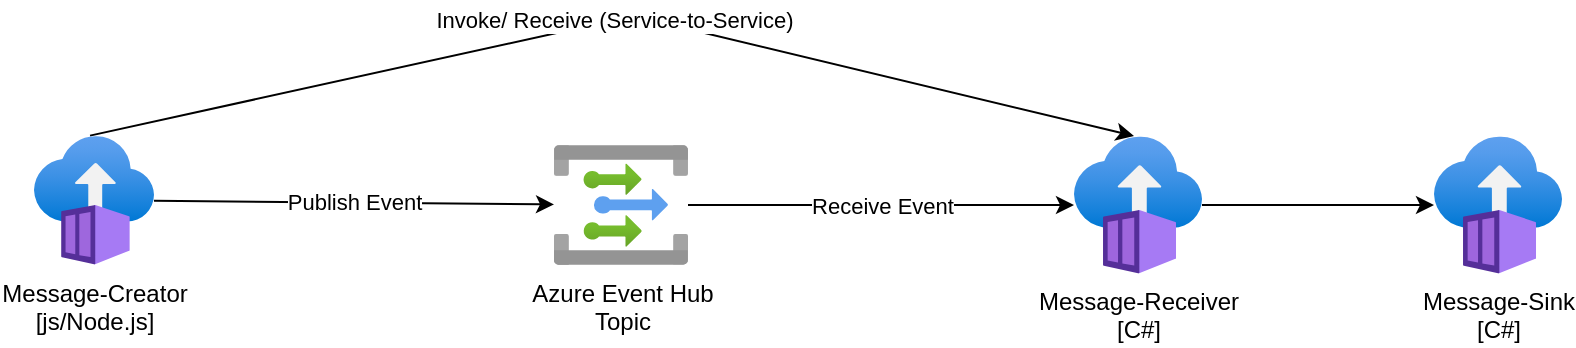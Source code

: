 <mxfile>
    <diagram id="l_3EztwkF13Zctmzr-sn" name="Page-1">
        <mxGraphModel dx="1135" dy="421" grid="1" gridSize="10" guides="1" tooltips="1" connect="1" arrows="1" fold="1" page="1" pageScale="1" pageWidth="827" pageHeight="1169" math="0" shadow="0">
            <root>
                <mxCell id="0"/>
                <mxCell id="1" parent="0"/>
                <mxCell id="18" value="" style="edgeStyle=none;html=1;" edge="1" parent="1" source="2" target="17">
                    <mxGeometry relative="1" as="geometry"/>
                </mxCell>
                <mxCell id="2" value="Message-Receiver&lt;br&gt;[C#]" style="aspect=fixed;html=1;points=[];align=center;image;fontSize=12;image=img/lib/azure2/containers/Container_Instances.svg;" parent="1" vertex="1">
                    <mxGeometry x="560" y="280" width="64" height="69" as="geometry"/>
                </mxCell>
                <mxCell id="8" value="Publish Event" style="edgeStyle=none;html=1;" parent="1" source="4" target="7" edge="1">
                    <mxGeometry relative="1" as="geometry"/>
                </mxCell>
                <mxCell id="14" value="Invoke/ Receive (Service-to-Service)" style="edgeStyle=none;html=1;exitX=0.467;exitY=0;exitDx=0;exitDy=0;exitPerimeter=0;" parent="1" source="4" edge="1">
                    <mxGeometry relative="1" as="geometry">
                        <mxPoint x="590" y="280" as="targetPoint"/>
                        <Array as="points">
                            <mxPoint x="340" y="220"/>
                        </Array>
                    </mxGeometry>
                </mxCell>
                <mxCell id="4" value="Message-Creator&lt;br&gt;[js/Node.js]" style="aspect=fixed;html=1;points=[];align=center;image;fontSize=12;image=img/lib/azure2/containers/Container_Instances.svg;" parent="1" vertex="1">
                    <mxGeometry x="40" y="279.81" width="60" height="64.69" as="geometry"/>
                </mxCell>
                <mxCell id="9" value="Receive Event" style="edgeStyle=none;html=1;" parent="1" source="7" target="2" edge="1">
                    <mxGeometry relative="1" as="geometry"/>
                </mxCell>
                <mxCell id="7" value="Azure Event Hub&lt;br&gt;Topic" style="aspect=fixed;html=1;points=[];align=center;image;fontSize=12;image=img/lib/azure2/integration/Event_Grid_Topics.svg;" parent="1" vertex="1">
                    <mxGeometry x="300" y="284.5" width="67" height="60" as="geometry"/>
                </mxCell>
                <mxCell id="17" value="Message-Sink&lt;br&gt;[C#]" style="aspect=fixed;html=1;points=[];align=center;image;fontSize=12;image=img/lib/azure2/containers/Container_Instances.svg;" vertex="1" parent="1">
                    <mxGeometry x="740" y="280" width="64" height="69" as="geometry"/>
                </mxCell>
            </root>
        </mxGraphModel>
    </diagram>
</mxfile>